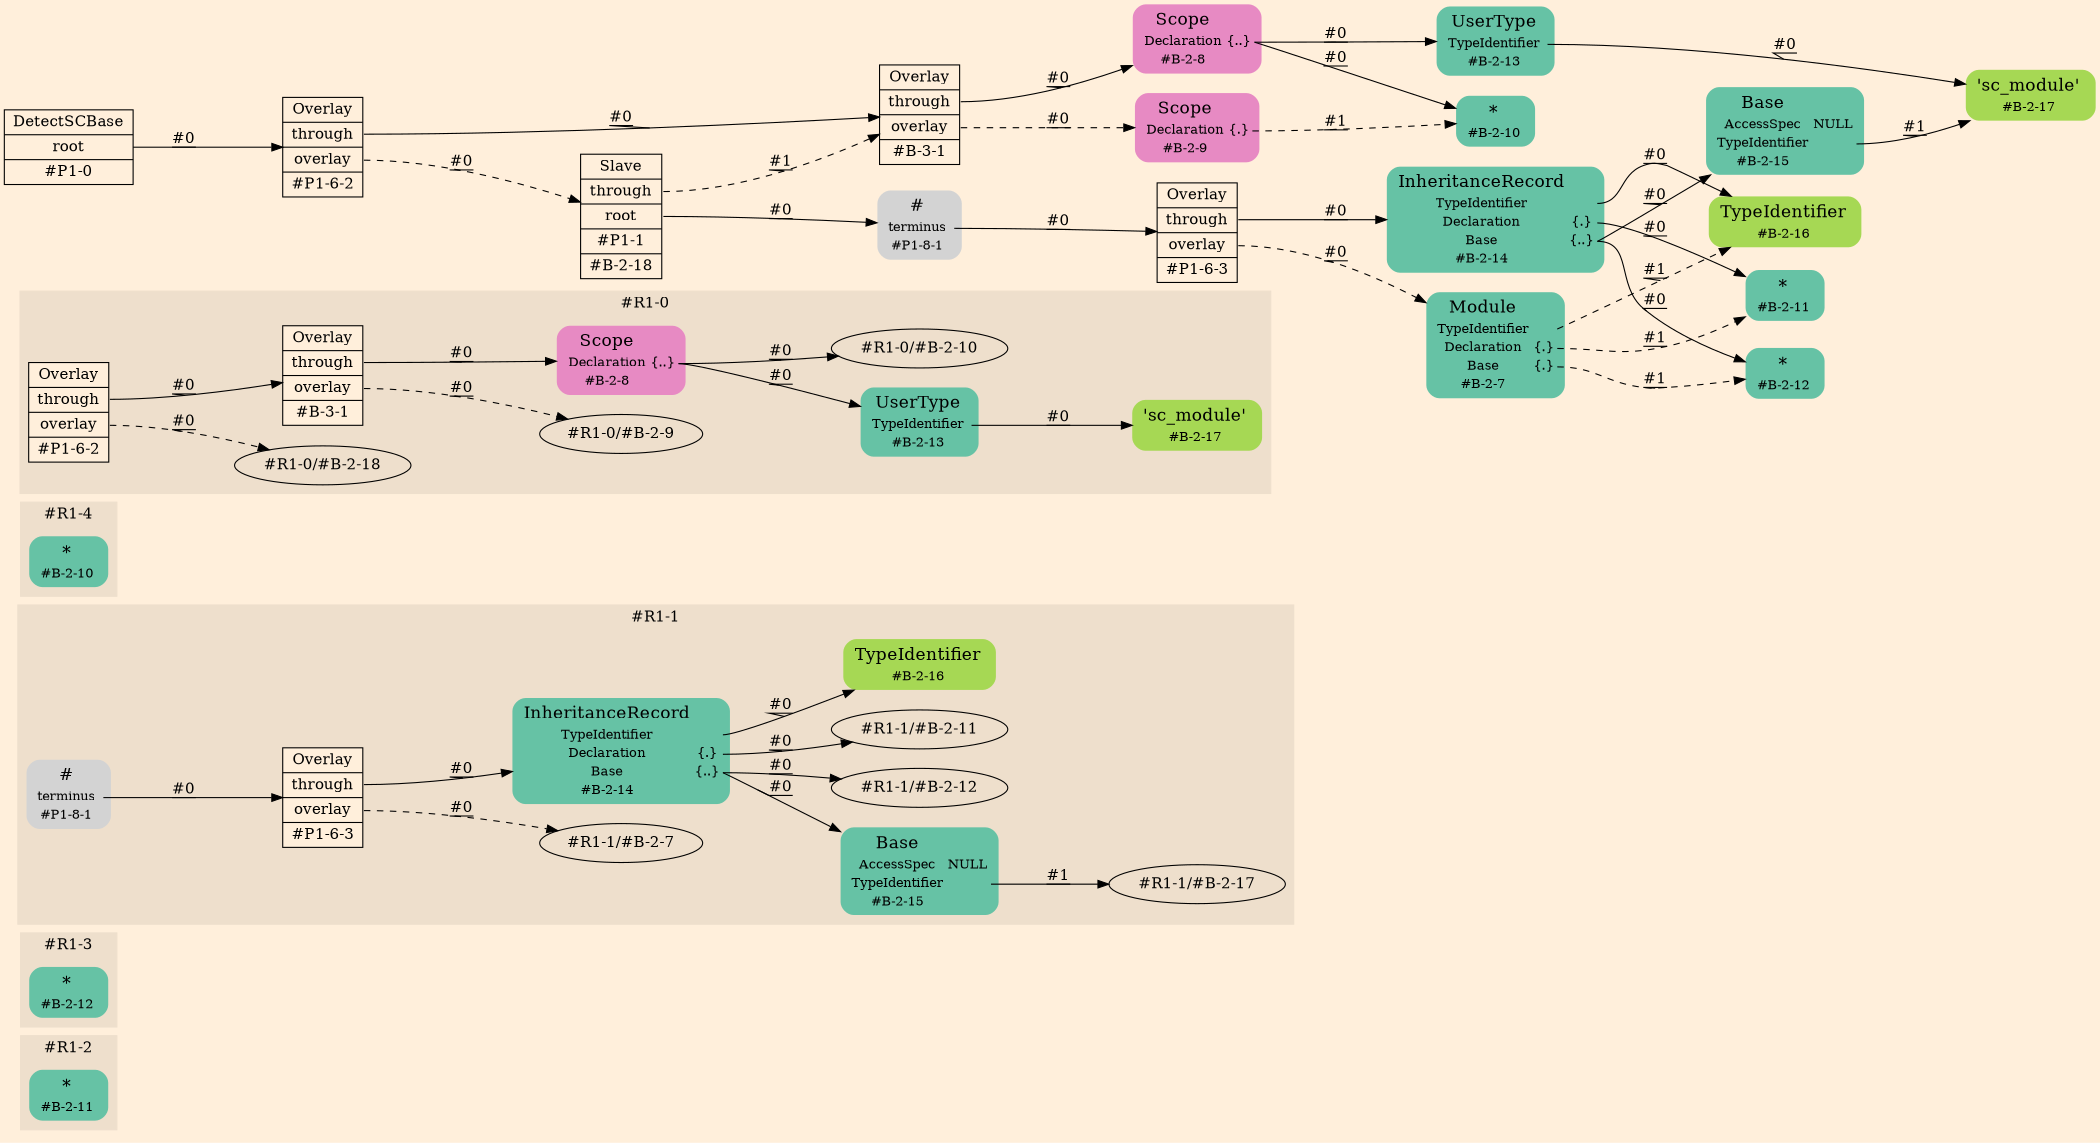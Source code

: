 digraph Inferno {
graph [
rankdir = "LR"
ranksep = 1.0
size = "14,20"
bgcolor = antiquewhite1
];
node [
];
subgraph "cluster#R1-2" {
label = "#R1-2"
style = "filled"
color = antiquewhite2
"#R1-2/#B-2-11" [
shape = "plaintext"
fillcolor = "/set28/1"
label = <<TABLE BORDER="0" CELLBORDER="0" CELLSPACING="0">
 <TR>
  <TD><FONT POINT-SIZE="16.0">*</FONT></TD>
  <TD></TD>
 </TR>
 <TR>
  <TD>#B-2-11</TD>
  <TD PORT="port0"></TD>
 </TR>
</TABLE>>
style = "rounded,filled"
fontsize = "12"
];
}
subgraph "cluster#R1-3" {
label = "#R1-3"
style = "filled"
color = antiquewhite2
"#R1-3/#B-2-12" [
shape = "plaintext"
fillcolor = "/set28/1"
label = <<TABLE BORDER="0" CELLBORDER="0" CELLSPACING="0">
 <TR>
  <TD><FONT POINT-SIZE="16.0">*</FONT></TD>
  <TD></TD>
 </TR>
 <TR>
  <TD>#B-2-12</TD>
  <TD PORT="port0"></TD>
 </TR>
</TABLE>>
style = "rounded,filled"
fontsize = "12"
];
}
subgraph "cluster#R1-1" {
label = "#R1-1"
style = "filled"
color = antiquewhite2
"#R1-1/#B-2-16" [
shape = "plaintext"
fillcolor = "/set28/5"
label = <<TABLE BORDER="0" CELLBORDER="0" CELLSPACING="0">
 <TR>
  <TD><FONT POINT-SIZE="16.0">TypeIdentifier</FONT></TD>
  <TD></TD>
 </TR>
 <TR>
  <TD>#B-2-16</TD>
  <TD PORT="port0"></TD>
 </TR>
</TABLE>>
style = "rounded,filled"
fontsize = "12"
];
"#R1-1/#P1-8-1" [
shape = "plaintext"
label = <<TABLE BORDER="0" CELLBORDER="0" CELLSPACING="0">
 <TR>
  <TD><FONT POINT-SIZE="16.0">#</FONT></TD>
  <TD></TD>
 </TR>
 <TR>
  <TD>terminus</TD>
  <TD PORT="port0"></TD>
 </TR>
 <TR>
  <TD>#P1-8-1</TD>
  <TD PORT="port1"></TD>
 </TR>
</TABLE>>
style = "rounded,filled"
fontsize = "12"
];
"#R1-1/#B-2-15" [
shape = "plaintext"
fillcolor = "/set28/1"
label = <<TABLE BORDER="0" CELLBORDER="0" CELLSPACING="0">
 <TR>
  <TD><FONT POINT-SIZE="16.0">Base</FONT></TD>
  <TD></TD>
 </TR>
 <TR>
  <TD>AccessSpec</TD>
  <TD PORT="port0">NULL</TD>
 </TR>
 <TR>
  <TD>TypeIdentifier</TD>
  <TD PORT="port1"></TD>
 </TR>
 <TR>
  <TD>#B-2-15</TD>
  <TD PORT="port2"></TD>
 </TR>
</TABLE>>
style = "rounded,filled"
fontsize = "12"
];
"#R1-1/#B-2-14" [
shape = "plaintext"
fillcolor = "/set28/1"
label = <<TABLE BORDER="0" CELLBORDER="0" CELLSPACING="0">
 <TR>
  <TD><FONT POINT-SIZE="16.0">InheritanceRecord</FONT></TD>
  <TD></TD>
 </TR>
 <TR>
  <TD>TypeIdentifier</TD>
  <TD PORT="port0"></TD>
 </TR>
 <TR>
  <TD>Declaration</TD>
  <TD PORT="port1">{.}</TD>
 </TR>
 <TR>
  <TD>Base</TD>
  <TD PORT="port2">{..}</TD>
 </TR>
 <TR>
  <TD>#B-2-14</TD>
  <TD PORT="port3"></TD>
 </TR>
</TABLE>>
style = "rounded,filled"
fontsize = "12"
];
"#R1-1/#P1-6-3" [
shape = "record"
label = "<fixed> Overlay | <port0> through | <port1> overlay | <port2> #P1-6-3"
style = "filled"
fontsize = "14"
fillcolor = antiquewhite1
];
"#R1-1/#P1-8-1":port0 -> "#R1-1/#P1-6-3" [style="solid"
label = "#0"
decorate = true
];
"#R1-1/#B-2-15":port1 -> "#R1-1/#B-2-17" [style="solid"
label = "#1"
decorate = true
];
"#R1-1/#B-2-14":port0 -> "#R1-1/#B-2-16" [style="solid"
label = "#0"
decorate = true
];
"#R1-1/#B-2-14":port1 -> "#R1-1/#B-2-11" [style="solid"
label = "#0"
decorate = true
];
"#R1-1/#B-2-14":port2 -> "#R1-1/#B-2-12" [style="solid"
label = "#0"
decorate = true
];
"#R1-1/#B-2-14":port2 -> "#R1-1/#B-2-15" [style="solid"
label = "#0"
decorate = true
];
"#R1-1/#P1-6-3":port0 -> "#R1-1/#B-2-14" [style="solid"
label = "#0"
decorate = true
];
"#R1-1/#P1-6-3":port1 -> "#R1-1/#B-2-7" [style="dashed"
label = "#0"
decorate = true
];
}
subgraph "cluster#R1-4" {
label = "#R1-4"
style = "filled"
color = antiquewhite2
"#R1-4/#B-2-10" [
shape = "plaintext"
fillcolor = "/set28/1"
label = <<TABLE BORDER="0" CELLBORDER="0" CELLSPACING="0">
 <TR>
  <TD><FONT POINT-SIZE="16.0">*</FONT></TD>
  <TD></TD>
 </TR>
 <TR>
  <TD>#B-2-10</TD>
  <TD PORT="port0"></TD>
 </TR>
</TABLE>>
style = "rounded,filled"
fontsize = "12"
];
}
subgraph "cluster#R1-0" {
label = "#R1-0"
style = "filled"
color = antiquewhite2
"#R1-0/#B-2-17" [
shape = "plaintext"
fillcolor = "/set28/5"
label = <<TABLE BORDER="0" CELLBORDER="0" CELLSPACING="0">
 <TR>
  <TD><FONT POINT-SIZE="16.0">'sc_module'</FONT></TD>
  <TD></TD>
 </TR>
 <TR>
  <TD>#B-2-17</TD>
  <TD PORT="port0"></TD>
 </TR>
</TABLE>>
style = "rounded,filled"
fontsize = "12"
];
"#R1-0/#B-2-13" [
shape = "plaintext"
fillcolor = "/set28/1"
label = <<TABLE BORDER="0" CELLBORDER="0" CELLSPACING="0">
 <TR>
  <TD><FONT POINT-SIZE="16.0">UserType</FONT></TD>
  <TD></TD>
 </TR>
 <TR>
  <TD>TypeIdentifier</TD>
  <TD PORT="port0"></TD>
 </TR>
 <TR>
  <TD>#B-2-13</TD>
  <TD PORT="port1"></TD>
 </TR>
</TABLE>>
style = "rounded,filled"
fontsize = "12"
];
"#R1-0/#P1-6-2" [
shape = "record"
label = "<fixed> Overlay | <port0> through | <port1> overlay | <port2> #P1-6-2"
style = "filled"
fontsize = "14"
fillcolor = antiquewhite1
];
"#R1-0/#B-2-8" [
shape = "plaintext"
fillcolor = "/set28/4"
label = <<TABLE BORDER="0" CELLBORDER="0" CELLSPACING="0">
 <TR>
  <TD><FONT POINT-SIZE="16.0">Scope</FONT></TD>
  <TD></TD>
 </TR>
 <TR>
  <TD>Declaration</TD>
  <TD PORT="port0">{..}</TD>
 </TR>
 <TR>
  <TD>#B-2-8</TD>
  <TD PORT="port1"></TD>
 </TR>
</TABLE>>
style = "rounded,filled"
fontsize = "12"
];
"#R1-0/#B-3-1" [
shape = "record"
label = "<fixed> Overlay | <port0> through | <port1> overlay | <port2> #B-3-1"
style = "filled"
fontsize = "14"
fillcolor = antiquewhite1
];
"#R1-0/#B-2-13":port0 -> "#R1-0/#B-2-17" [style="solid"
label = "#0"
decorate = true
];
"#R1-0/#P1-6-2":port0 -> "#R1-0/#B-3-1" [style="solid"
label = "#0"
decorate = true
];
"#R1-0/#P1-6-2":port1 -> "#R1-0/#B-2-18" [style="dashed"
label = "#0"
decorate = true
];
"#R1-0/#B-2-8":port0 -> "#R1-0/#B-2-10" [style="solid"
label = "#0"
decorate = true
];
"#R1-0/#B-2-8":port0 -> "#R1-0/#B-2-13" [style="solid"
label = "#0"
decorate = true
];
"#R1-0/#B-3-1":port0 -> "#R1-0/#B-2-8" [style="solid"
label = "#0"
decorate = true
];
"#R1-0/#B-3-1":port1 -> "#R1-0/#B-2-9" [style="dashed"
label = "#0"
decorate = true
];
}
"/CR#P1-0" [
shape = "record"
fillcolor = "transparent"
label = "<fixed> DetectSCBase | <port0> root | <port1> #P1-0"
style = "filled"
fontsize = "14"
fillcolor = antiquewhite1
];
"/#P1-6-2" [
shape = "record"
label = "<fixed> Overlay | <port0> through | <port1> overlay | <port2> #P1-6-2"
style = "filled"
fontsize = "14"
fillcolor = antiquewhite1
];
"/#B-3-1" [
shape = "record"
label = "<fixed> Overlay | <port0> through | <port1> overlay | <port2> #B-3-1"
style = "filled"
fontsize = "14"
fillcolor = antiquewhite1
];
"/#B-2-8" [
shape = "plaintext"
fillcolor = "/set28/4"
label = <<TABLE BORDER="0" CELLBORDER="0" CELLSPACING="0">
 <TR>
  <TD><FONT POINT-SIZE="16.0">Scope</FONT></TD>
  <TD></TD>
 </TR>
 <TR>
  <TD>Declaration</TD>
  <TD PORT="port0">{..}</TD>
 </TR>
 <TR>
  <TD>#B-2-8</TD>
  <TD PORT="port1"></TD>
 </TR>
</TABLE>>
style = "rounded,filled"
fontsize = "12"
];
"/#B-2-10" [
shape = "plaintext"
fillcolor = "/set28/1"
label = <<TABLE BORDER="0" CELLBORDER="0" CELLSPACING="0">
 <TR>
  <TD><FONT POINT-SIZE="16.0">*</FONT></TD>
  <TD></TD>
 </TR>
 <TR>
  <TD>#B-2-10</TD>
  <TD PORT="port0"></TD>
 </TR>
</TABLE>>
style = "rounded,filled"
fontsize = "12"
];
"/#B-2-13" [
shape = "plaintext"
fillcolor = "/set28/1"
label = <<TABLE BORDER="0" CELLBORDER="0" CELLSPACING="0">
 <TR>
  <TD><FONT POINT-SIZE="16.0">UserType</FONT></TD>
  <TD></TD>
 </TR>
 <TR>
  <TD>TypeIdentifier</TD>
  <TD PORT="port0"></TD>
 </TR>
 <TR>
  <TD>#B-2-13</TD>
  <TD PORT="port1"></TD>
 </TR>
</TABLE>>
style = "rounded,filled"
fontsize = "12"
];
"/#B-2-17" [
shape = "plaintext"
fillcolor = "/set28/5"
label = <<TABLE BORDER="0" CELLBORDER="0" CELLSPACING="0">
 <TR>
  <TD><FONT POINT-SIZE="16.0">'sc_module'</FONT></TD>
  <TD></TD>
 </TR>
 <TR>
  <TD>#B-2-17</TD>
  <TD PORT="port0"></TD>
 </TR>
</TABLE>>
style = "rounded,filled"
fontsize = "12"
];
"/#B-2-9" [
shape = "plaintext"
fillcolor = "/set28/4"
label = <<TABLE BORDER="0" CELLBORDER="0" CELLSPACING="0">
 <TR>
  <TD><FONT POINT-SIZE="16.0">Scope</FONT></TD>
  <TD></TD>
 </TR>
 <TR>
  <TD>Declaration</TD>
  <TD PORT="port0">{.}</TD>
 </TR>
 <TR>
  <TD>#B-2-9</TD>
  <TD PORT="port1"></TD>
 </TR>
</TABLE>>
style = "rounded,filled"
fontsize = "12"
];
"/#B-2-18" [
shape = "record"
label = "<fixed> Slave | <port0> through | <port1> root | <port2> #P1-1 | <port3> #B-2-18"
style = "filled"
fontsize = "14"
fillcolor = antiquewhite1
];
"/#P1-8-1" [
shape = "plaintext"
label = <<TABLE BORDER="0" CELLBORDER="0" CELLSPACING="0">
 <TR>
  <TD><FONT POINT-SIZE="16.0">#</FONT></TD>
  <TD></TD>
 </TR>
 <TR>
  <TD>terminus</TD>
  <TD PORT="port0"></TD>
 </TR>
 <TR>
  <TD>#P1-8-1</TD>
  <TD PORT="port1"></TD>
 </TR>
</TABLE>>
style = "rounded,filled"
fontsize = "12"
];
"/#P1-6-3" [
shape = "record"
label = "<fixed> Overlay | <port0> through | <port1> overlay | <port2> #P1-6-3"
style = "filled"
fontsize = "14"
fillcolor = antiquewhite1
];
"/#B-2-14" [
shape = "plaintext"
fillcolor = "/set28/1"
label = <<TABLE BORDER="0" CELLBORDER="0" CELLSPACING="0">
 <TR>
  <TD><FONT POINT-SIZE="16.0">InheritanceRecord</FONT></TD>
  <TD></TD>
 </TR>
 <TR>
  <TD>TypeIdentifier</TD>
  <TD PORT="port0"></TD>
 </TR>
 <TR>
  <TD>Declaration</TD>
  <TD PORT="port1">{.}</TD>
 </TR>
 <TR>
  <TD>Base</TD>
  <TD PORT="port2">{..}</TD>
 </TR>
 <TR>
  <TD>#B-2-14</TD>
  <TD PORT="port3"></TD>
 </TR>
</TABLE>>
style = "rounded,filled"
fontsize = "12"
];
"/#B-2-16" [
shape = "plaintext"
fillcolor = "/set28/5"
label = <<TABLE BORDER="0" CELLBORDER="0" CELLSPACING="0">
 <TR>
  <TD><FONT POINT-SIZE="16.0">TypeIdentifier</FONT></TD>
  <TD></TD>
 </TR>
 <TR>
  <TD>#B-2-16</TD>
  <TD PORT="port0"></TD>
 </TR>
</TABLE>>
style = "rounded,filled"
fontsize = "12"
];
"/#B-2-11" [
shape = "plaintext"
fillcolor = "/set28/1"
label = <<TABLE BORDER="0" CELLBORDER="0" CELLSPACING="0">
 <TR>
  <TD><FONT POINT-SIZE="16.0">*</FONT></TD>
  <TD></TD>
 </TR>
 <TR>
  <TD>#B-2-11</TD>
  <TD PORT="port0"></TD>
 </TR>
</TABLE>>
style = "rounded,filled"
fontsize = "12"
];
"/#B-2-12" [
shape = "plaintext"
fillcolor = "/set28/1"
label = <<TABLE BORDER="0" CELLBORDER="0" CELLSPACING="0">
 <TR>
  <TD><FONT POINT-SIZE="16.0">*</FONT></TD>
  <TD></TD>
 </TR>
 <TR>
  <TD>#B-2-12</TD>
  <TD PORT="port0"></TD>
 </TR>
</TABLE>>
style = "rounded,filled"
fontsize = "12"
];
"/#B-2-15" [
shape = "plaintext"
fillcolor = "/set28/1"
label = <<TABLE BORDER="0" CELLBORDER="0" CELLSPACING="0">
 <TR>
  <TD><FONT POINT-SIZE="16.0">Base</FONT></TD>
  <TD></TD>
 </TR>
 <TR>
  <TD>AccessSpec</TD>
  <TD PORT="port0">NULL</TD>
 </TR>
 <TR>
  <TD>TypeIdentifier</TD>
  <TD PORT="port1"></TD>
 </TR>
 <TR>
  <TD>#B-2-15</TD>
  <TD PORT="port2"></TD>
 </TR>
</TABLE>>
style = "rounded,filled"
fontsize = "12"
];
"/#B-2-7" [
shape = "plaintext"
fillcolor = "/set28/1"
label = <<TABLE BORDER="0" CELLBORDER="0" CELLSPACING="0">
 <TR>
  <TD><FONT POINT-SIZE="16.0">Module</FONT></TD>
  <TD></TD>
 </TR>
 <TR>
  <TD>TypeIdentifier</TD>
  <TD PORT="port0"></TD>
 </TR>
 <TR>
  <TD>Declaration</TD>
  <TD PORT="port1">{.}</TD>
 </TR>
 <TR>
  <TD>Base</TD>
  <TD PORT="port2">{.}</TD>
 </TR>
 <TR>
  <TD>#B-2-7</TD>
  <TD PORT="port3"></TD>
 </TR>
</TABLE>>
style = "rounded,filled"
fontsize = "12"
];
"/CR#P1-0":port0 -> "/#P1-6-2" [style="solid"
label = "#0"
decorate = true
];
"/#P1-6-2":port0 -> "/#B-3-1" [style="solid"
label = "#0"
decorate = true
];
"/#P1-6-2":port1 -> "/#B-2-18" [style="dashed"
label = "#0"
decorate = true
];
"/#B-3-1":port0 -> "/#B-2-8" [style="solid"
label = "#0"
decorate = true
];
"/#B-3-1":port1 -> "/#B-2-9" [style="dashed"
label = "#0"
decorate = true
];
"/#B-2-8":port0 -> "/#B-2-10" [style="solid"
label = "#0"
decorate = true
];
"/#B-2-8":port0 -> "/#B-2-13" [style="solid"
label = "#0"
decorate = true
];
"/#B-2-13":port0 -> "/#B-2-17" [style="solid"
label = "#0"
decorate = true
];
"/#B-2-9":port0 -> "/#B-2-10" [style="dashed"
label = "#1"
decorate = true
];
"/#B-2-18":port0 -> "/#B-3-1" [style="dashed"
label = "#1"
decorate = true
];
"/#B-2-18":port1 -> "/#P1-8-1" [style="solid"
label = "#0"
decorate = true
];
"/#P1-8-1":port0 -> "/#P1-6-3" [style="solid"
label = "#0"
decorate = true
];
"/#P1-6-3":port0 -> "/#B-2-14" [style="solid"
label = "#0"
decorate = true
];
"/#P1-6-3":port1 -> "/#B-2-7" [style="dashed"
label = "#0"
decorate = true
];
"/#B-2-14":port0 -> "/#B-2-16" [style="solid"
label = "#0"
decorate = true
];
"/#B-2-14":port1 -> "/#B-2-11" [style="solid"
label = "#0"
decorate = true
];
"/#B-2-14":port2 -> "/#B-2-12" [style="solid"
label = "#0"
decorate = true
];
"/#B-2-14":port2 -> "/#B-2-15" [style="solid"
label = "#0"
decorate = true
];
"/#B-2-15":port1 -> "/#B-2-17" [style="solid"
label = "#1"
decorate = true
];
"/#B-2-7":port0 -> "/#B-2-16" [style="dashed"
label = "#1"
decorate = true
];
"/#B-2-7":port1 -> "/#B-2-11" [style="dashed"
label = "#1"
decorate = true
];
"/#B-2-7":port2 -> "/#B-2-12" [style="dashed"
label = "#1"
decorate = true
];
}
